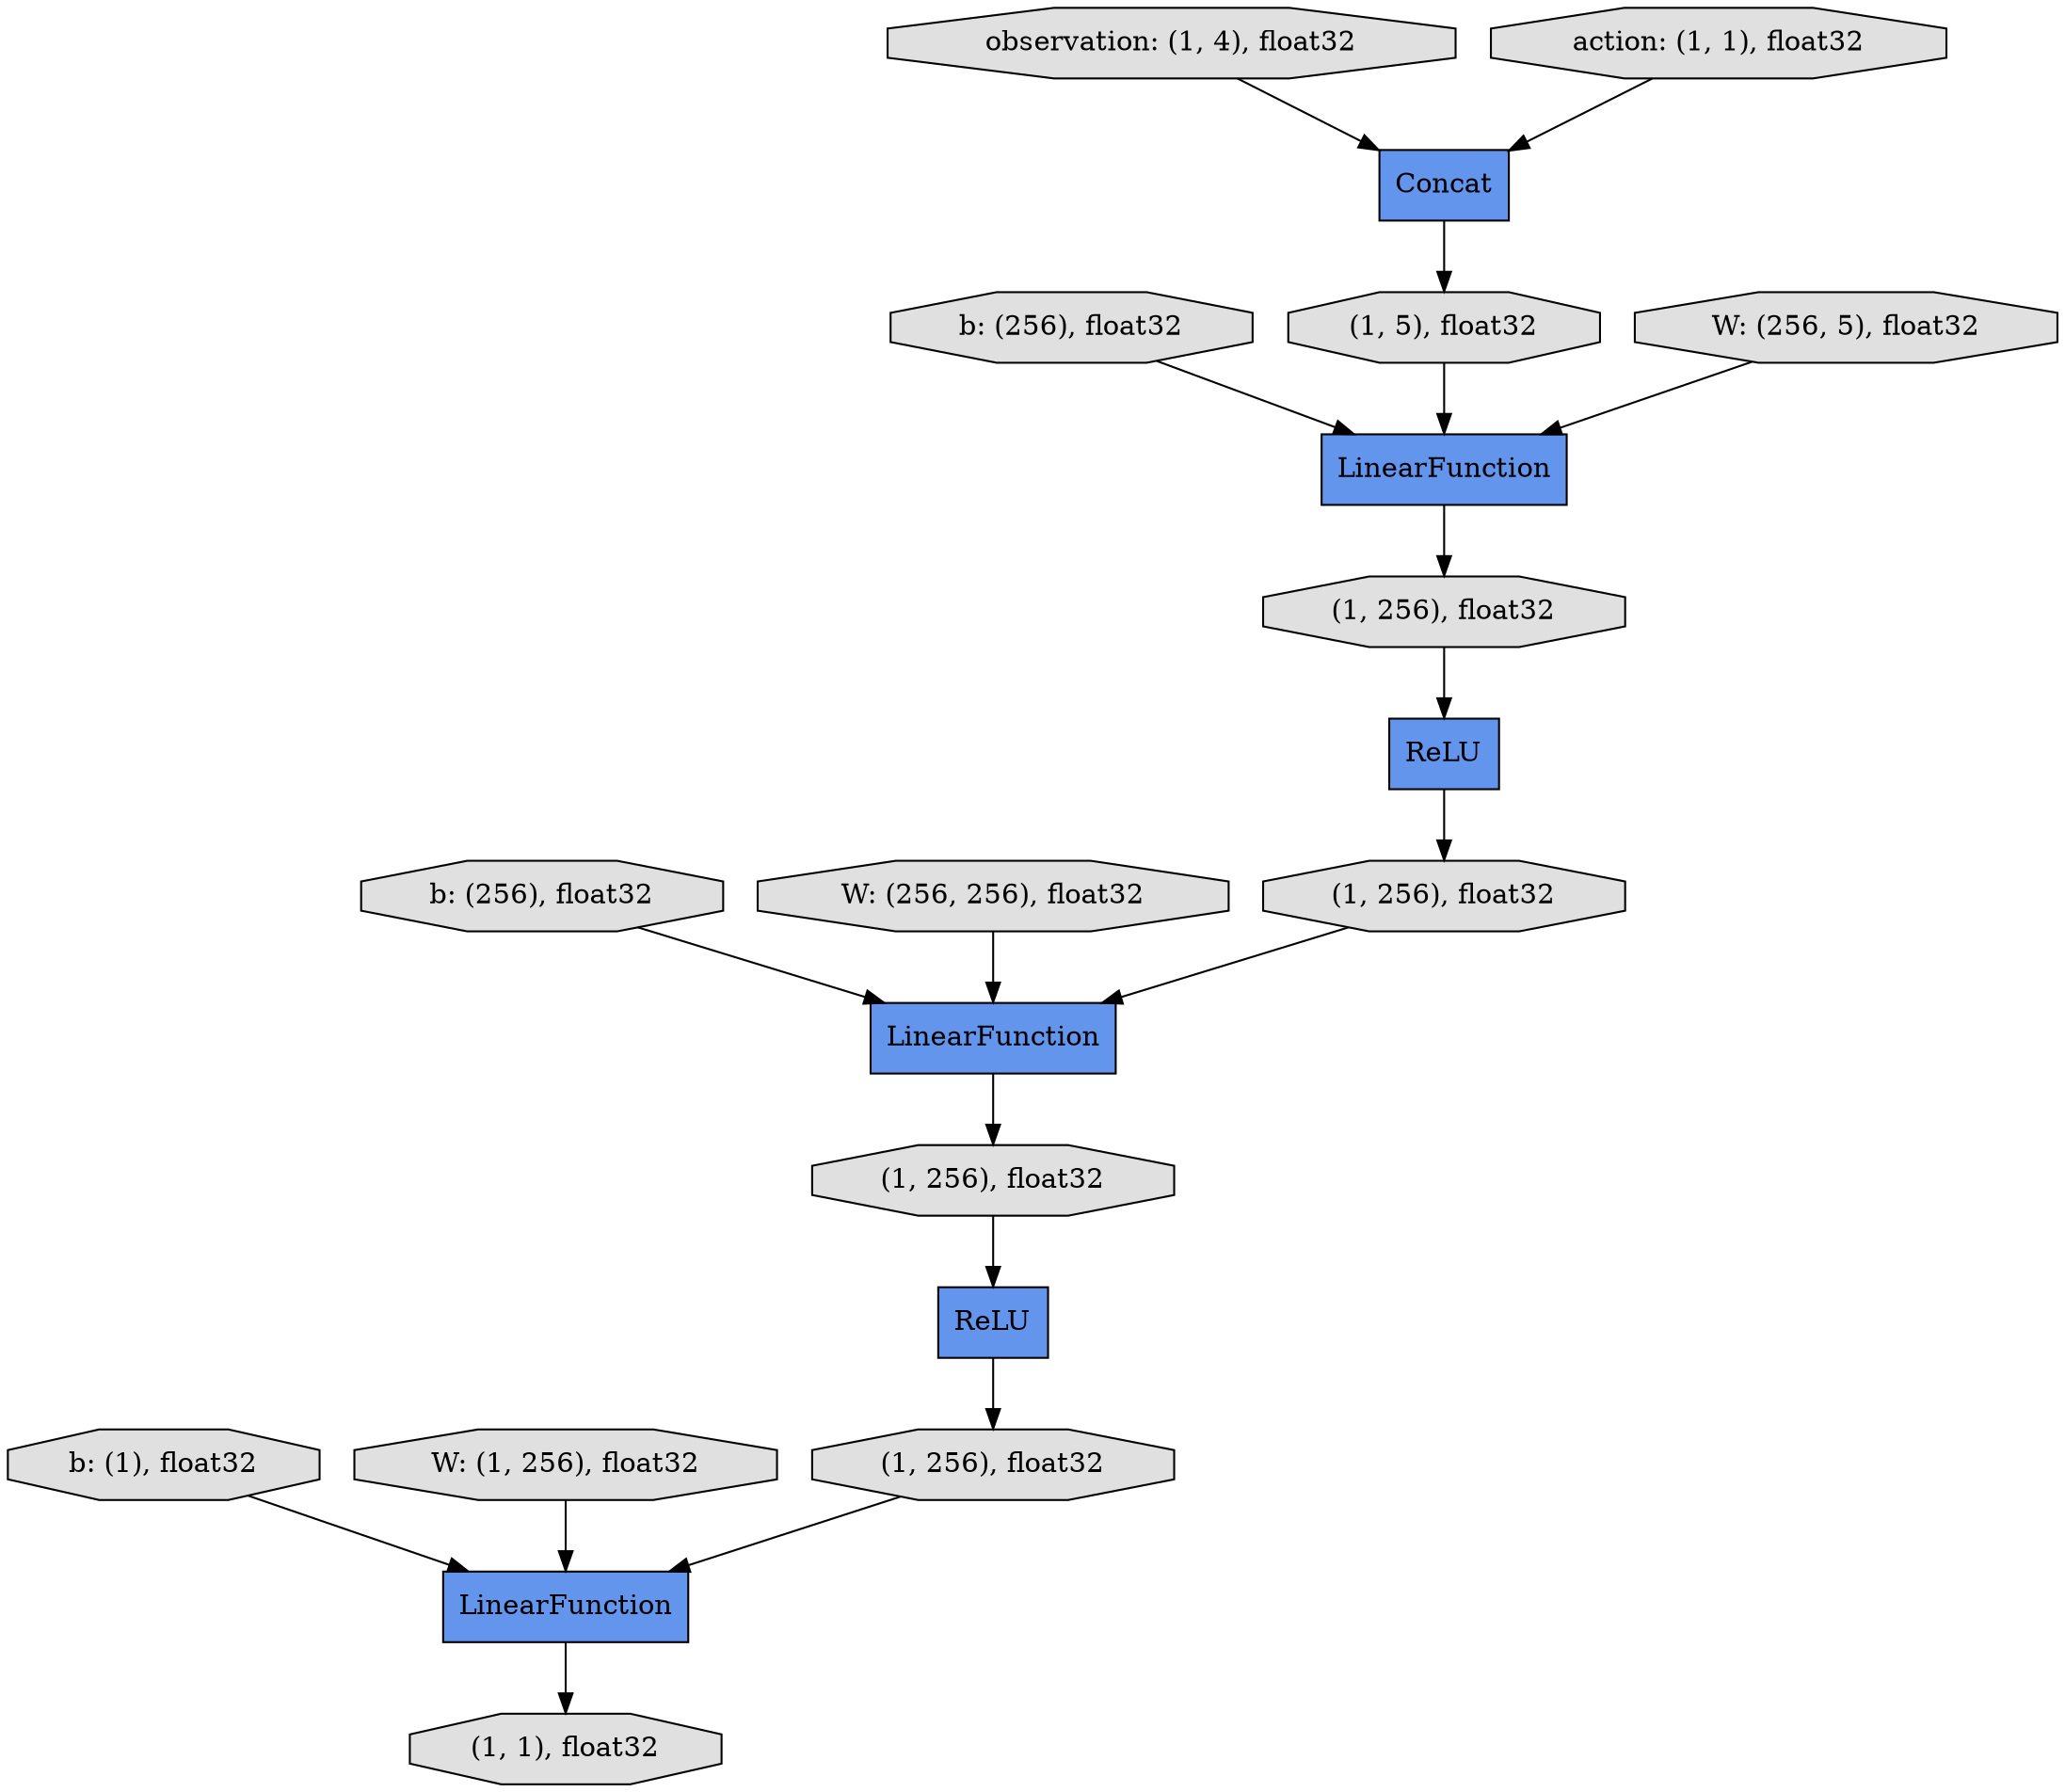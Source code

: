 digraph graphname{rankdir=TB;69152353808 [label="(1, 256), float32",shape="octagon",fillcolor="#E0E0E0",style="filled"];69152352296 [label="(1, 256), float32",shape="octagon",fillcolor="#E0E0E0",style="filled"];69148114448 [label="b: (256), float32",shape="octagon",fillcolor="#E0E0E0",style="filled"];69152317512 [label="b: (256), float32",shape="octagon",fillcolor="#E0E0E0",style="filled"];69152318072 [label="b: (1), float32",shape="octagon",fillcolor="#E0E0E0",style="filled"];69152353920 [label="ReLU",shape="record",fillcolor="#6495ED",style="filled"];69152352408 [label="LinearFunction",shape="record",fillcolor="#6495ED",style="filled"];69152351400 [label="LinearFunction",shape="record",fillcolor="#6495ED",style="filled"];4348884640 [label="Concat",shape="record",fillcolor="#6495ED",style="filled"];69152350896 [label="observation: (1, 4), float32",shape="octagon",fillcolor="#E0E0E0",style="filled"];69152352016 [label="(1, 1), float32",shape="octagon",fillcolor="#E0E0E0",style="filled"];69148114728 [label="W: (256, 256), float32",shape="octagon",fillcolor="#E0E0E0",style="filled"];34639184168 [label="(1, 5), float32",shape="octagon",fillcolor="#E0E0E0",style="filled"];69152352576 [label="(1, 256), float32",shape="octagon",fillcolor="#E0E0E0",style="filled"];69152354200 [label="(1, 256), float32",shape="octagon",fillcolor="#E0E0E0",style="filled"];69152353640 [label="LinearFunction",shape="record",fillcolor="#6495ED",style="filled"];69148114224 [label="W: (256, 5), float32",shape="octagon",fillcolor="#E0E0E0",style="filled"];69152351008 [label="action: (1, 1), float32",shape="octagon",fillcolor="#E0E0E0",style="filled"];69152317848 [label="W: (1, 256), float32",shape="octagon",fillcolor="#E0E0E0",style="filled"];4489887696 [label="ReLU",shape="record",fillcolor="#6495ED",style="filled"];69152354200 -> 4489887696;69152350896 -> 4348884640;69152353640 -> 69152352296;69152353808 -> 69152353640;69148114728 -> 69152353640;69152351008 -> 4348884640;34639184168 -> 69152351400;69152352296 -> 69152353920;69152351400 -> 69152354200;69152353920 -> 69152352576;4348884640 -> 34639184168;4489887696 -> 69152353808;69152352576 -> 69152352408;69152352408 -> 69152352016;69152317512 -> 69152353640;69148114448 -> 69152351400;69148114224 -> 69152351400;69152317848 -> 69152352408;69152318072 -> 69152352408;}